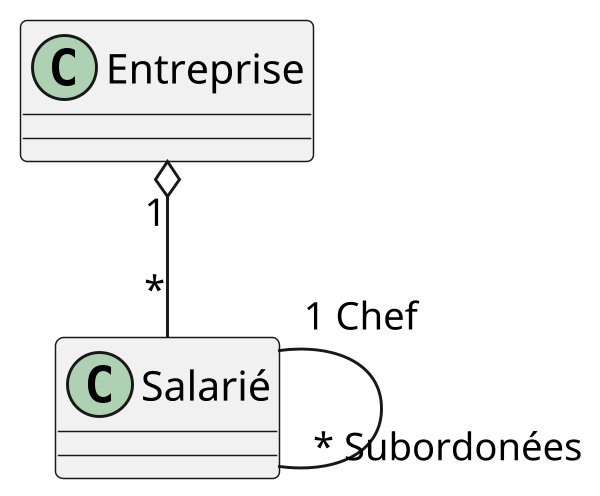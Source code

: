 @startuml entreprise
scale 600*600


Entreprise "1" o-- "*" Salarié
Salarié "1 Chef" -- " * Subordonées" Salarié
@enduml